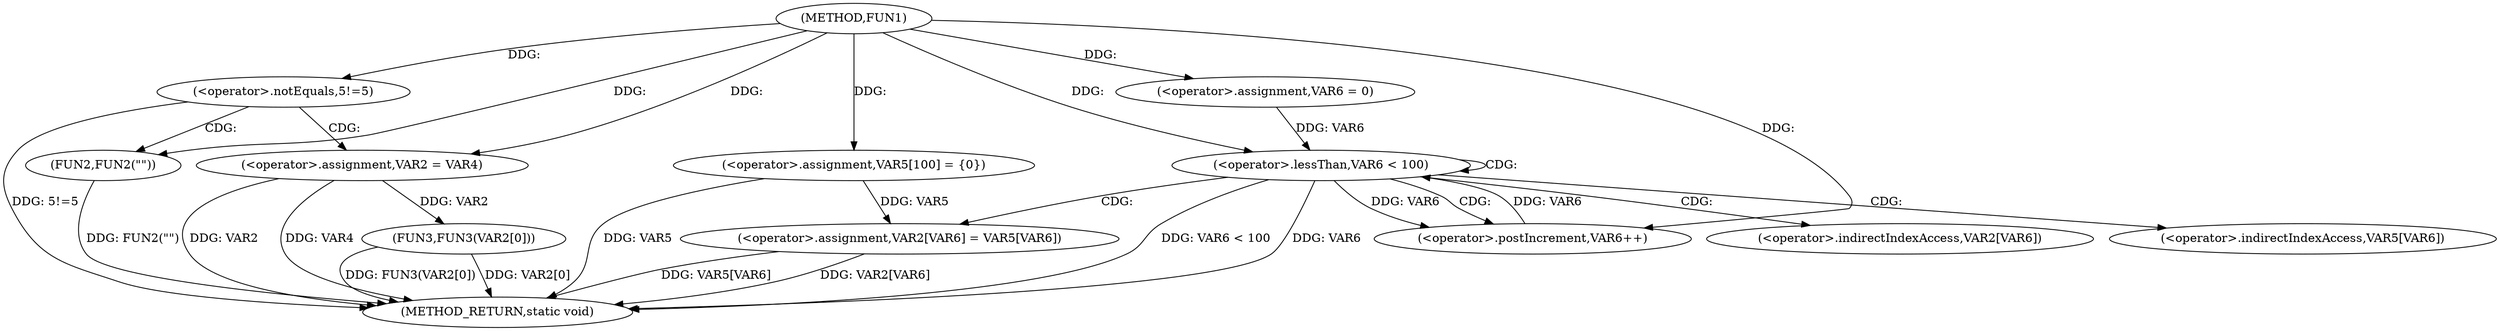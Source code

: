 digraph FUN1 {  
"1000100" [label = "(METHOD,FUN1)" ]
"1000144" [label = "(METHOD_RETURN,static void)" ]
"1000106" [label = "(<operator>.notEquals,5!=5)" ]
"1000110" [label = "(FUN2,FUN2(\"\"))" ]
"1000114" [label = "(<operator>.assignment,VAR2 = VAR4)" ]
"1000119" [label = "(<operator>.assignment,VAR5[100] = {0})" ]
"1000124" [label = "(<operator>.assignment,VAR6 = 0)" ]
"1000127" [label = "(<operator>.lessThan,VAR6 < 100)" ]
"1000130" [label = "(<operator>.postIncrement,VAR6++)" ]
"1000133" [label = "(<operator>.assignment,VAR2[VAR6] = VAR5[VAR6])" ]
"1000140" [label = "(FUN3,FUN3(VAR2[0]))" ]
"1000134" [label = "(<operator>.indirectIndexAccess,VAR2[VAR6])" ]
"1000137" [label = "(<operator>.indirectIndexAccess,VAR5[VAR6])" ]
  "1000140" -> "1000144"  [ label = "DDG: VAR2[0]"] 
  "1000140" -> "1000144"  [ label = "DDG: FUN3(VAR2[0])"] 
  "1000133" -> "1000144"  [ label = "DDG: VAR2[VAR6]"] 
  "1000114" -> "1000144"  [ label = "DDG: VAR2"] 
  "1000127" -> "1000144"  [ label = "DDG: VAR6 < 100"] 
  "1000127" -> "1000144"  [ label = "DDG: VAR6"] 
  "1000114" -> "1000144"  [ label = "DDG: VAR4"] 
  "1000110" -> "1000144"  [ label = "DDG: FUN2(\"\")"] 
  "1000119" -> "1000144"  [ label = "DDG: VAR5"] 
  "1000133" -> "1000144"  [ label = "DDG: VAR5[VAR6]"] 
  "1000106" -> "1000144"  [ label = "DDG: 5!=5"] 
  "1000100" -> "1000106"  [ label = "DDG: "] 
  "1000100" -> "1000110"  [ label = "DDG: "] 
  "1000100" -> "1000114"  [ label = "DDG: "] 
  "1000100" -> "1000119"  [ label = "DDG: "] 
  "1000100" -> "1000124"  [ label = "DDG: "] 
  "1000124" -> "1000127"  [ label = "DDG: VAR6"] 
  "1000130" -> "1000127"  [ label = "DDG: VAR6"] 
  "1000100" -> "1000127"  [ label = "DDG: "] 
  "1000127" -> "1000130"  [ label = "DDG: VAR6"] 
  "1000100" -> "1000130"  [ label = "DDG: "] 
  "1000119" -> "1000133"  [ label = "DDG: VAR5"] 
  "1000114" -> "1000140"  [ label = "DDG: VAR2"] 
  "1000106" -> "1000110"  [ label = "CDG: "] 
  "1000106" -> "1000114"  [ label = "CDG: "] 
  "1000127" -> "1000137"  [ label = "CDG: "] 
  "1000127" -> "1000130"  [ label = "CDG: "] 
  "1000127" -> "1000133"  [ label = "CDG: "] 
  "1000127" -> "1000127"  [ label = "CDG: "] 
  "1000127" -> "1000134"  [ label = "CDG: "] 
}
